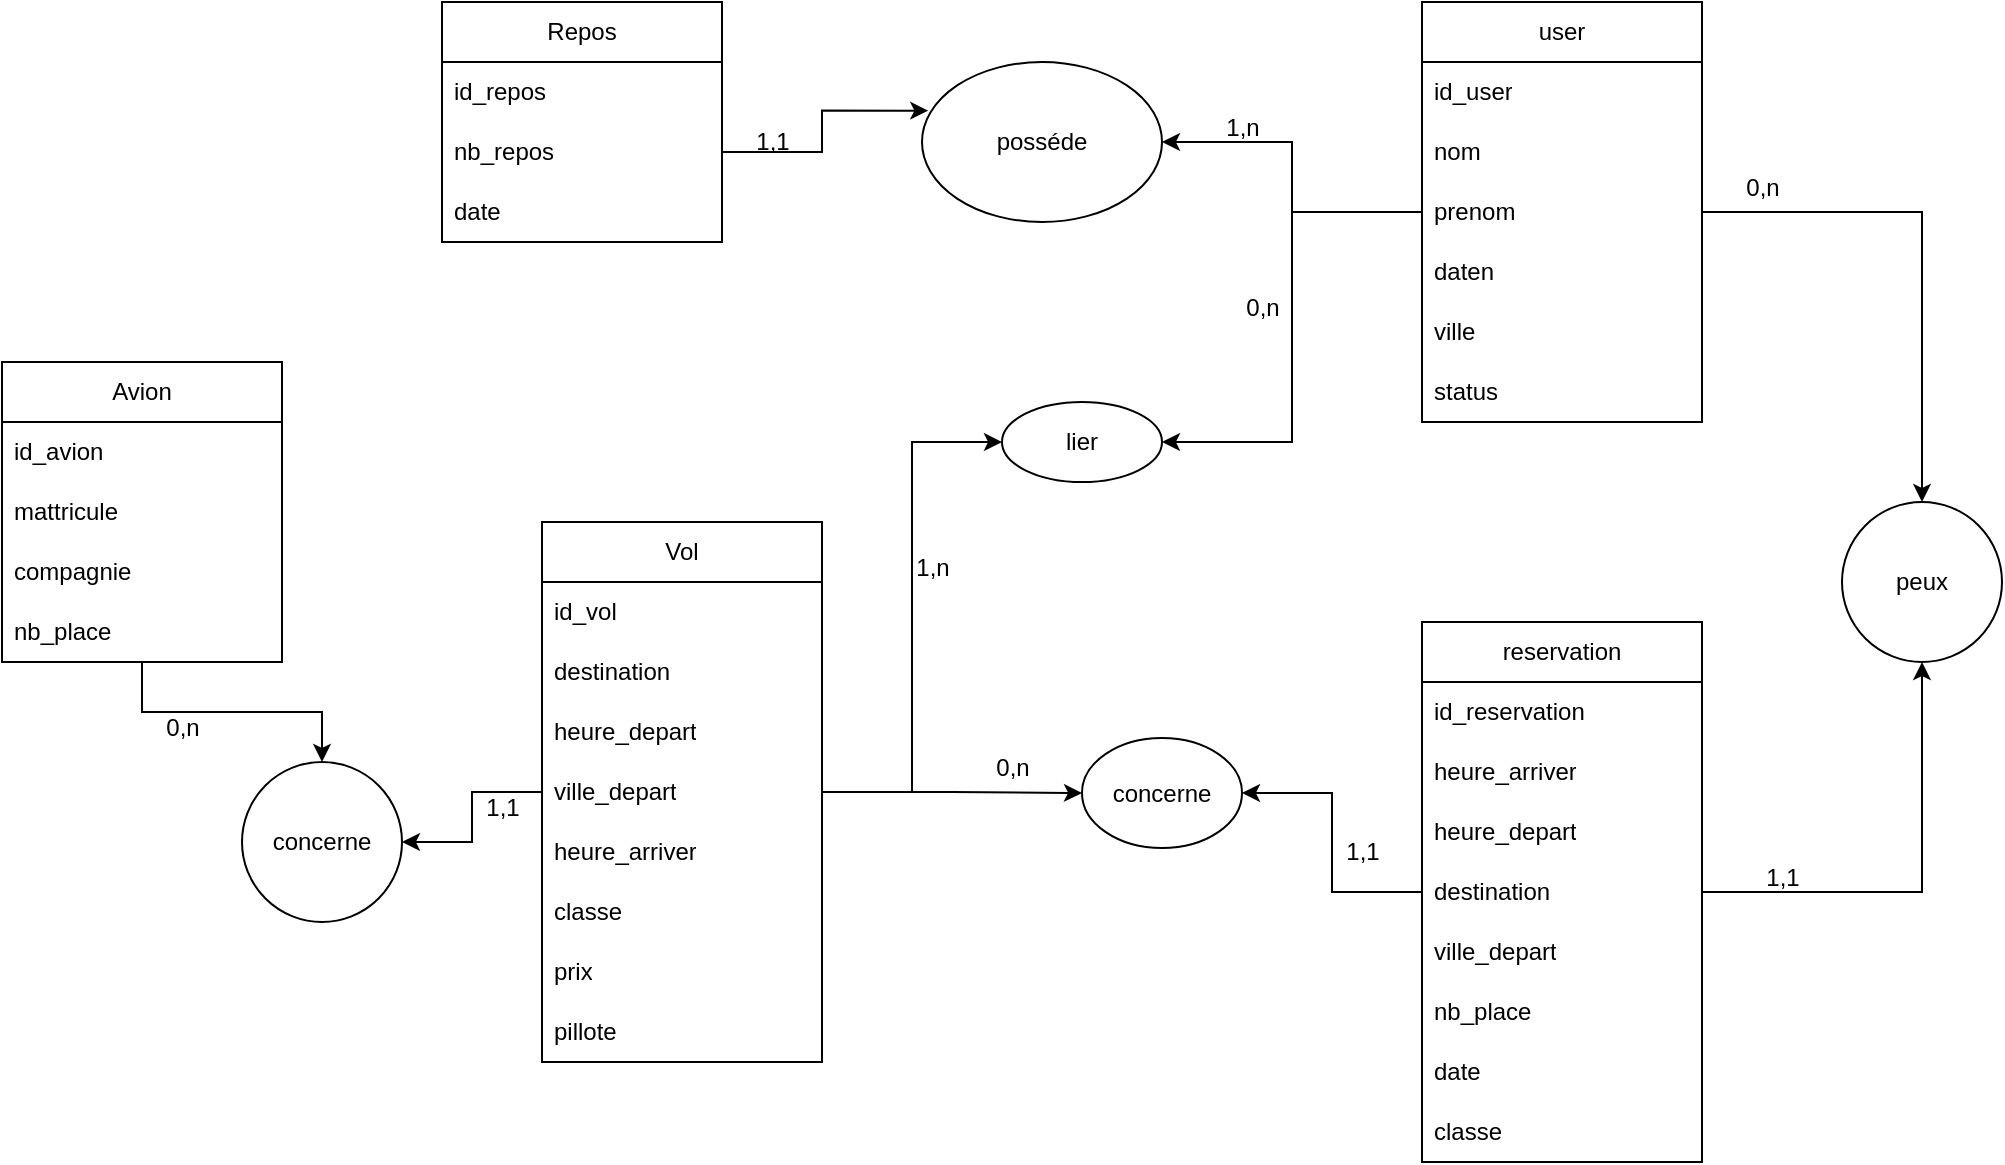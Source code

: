 <mxfile version="23.1.2" type="device">
  <diagram name="Page-1" id="h8wRCoss5eHn8DFZlPim">
    <mxGraphModel dx="1176" dy="520" grid="1" gridSize="10" guides="1" tooltips="1" connect="1" arrows="1" fold="1" page="1" pageScale="1" pageWidth="1169" pageHeight="827" math="0" shadow="0">
      <root>
        <mxCell id="0" />
        <mxCell id="1" parent="0" />
        <mxCell id="2HsgfNifIPtprVRgNpqf-25" style="edgeStyle=orthogonalEdgeStyle;rounded=0;orthogonalLoop=1;jettySize=auto;html=1;entryX=1;entryY=0.5;entryDx=0;entryDy=0;" edge="1" parent="1" source="2HsgfNifIPtprVRgNpqf-1" target="2HsgfNifIPtprVRgNpqf-23">
          <mxGeometry relative="1" as="geometry" />
        </mxCell>
        <mxCell id="2HsgfNifIPtprVRgNpqf-27" value="" style="edgeStyle=orthogonalEdgeStyle;rounded=0;orthogonalLoop=1;jettySize=auto;html=1;" edge="1" parent="1" source="2HsgfNifIPtprVRgNpqf-1" target="2HsgfNifIPtprVRgNpqf-26">
          <mxGeometry relative="1" as="geometry" />
        </mxCell>
        <mxCell id="2HsgfNifIPtprVRgNpqf-39" value="" style="edgeStyle=orthogonalEdgeStyle;rounded=0;orthogonalLoop=1;jettySize=auto;html=1;" edge="1" parent="1" source="2HsgfNifIPtprVRgNpqf-1" target="2HsgfNifIPtprVRgNpqf-38">
          <mxGeometry relative="1" as="geometry" />
        </mxCell>
        <mxCell id="2HsgfNifIPtprVRgNpqf-1" value="user" style="swimlane;fontStyle=0;childLayout=stackLayout;horizontal=1;startSize=30;horizontalStack=0;resizeParent=1;resizeParentMax=0;resizeLast=0;collapsible=1;marginBottom=0;whiteSpace=wrap;html=1;" vertex="1" parent="1">
          <mxGeometry x="730" y="40" width="140" height="210" as="geometry" />
        </mxCell>
        <mxCell id="2HsgfNifIPtprVRgNpqf-11" value="id_user" style="text;strokeColor=none;fillColor=none;align=left;verticalAlign=middle;spacingLeft=4;spacingRight=4;overflow=hidden;points=[[0,0.5],[1,0.5]];portConstraint=eastwest;rotatable=0;whiteSpace=wrap;html=1;" vertex="1" parent="2HsgfNifIPtprVRgNpqf-1">
          <mxGeometry y="30" width="140" height="30" as="geometry" />
        </mxCell>
        <mxCell id="2HsgfNifIPtprVRgNpqf-2" value="nom" style="text;strokeColor=none;fillColor=none;align=left;verticalAlign=middle;spacingLeft=4;spacingRight=4;overflow=hidden;points=[[0,0.5],[1,0.5]];portConstraint=eastwest;rotatable=0;whiteSpace=wrap;html=1;" vertex="1" parent="2HsgfNifIPtprVRgNpqf-1">
          <mxGeometry y="60" width="140" height="30" as="geometry" />
        </mxCell>
        <mxCell id="2HsgfNifIPtprVRgNpqf-3" value="prenom" style="text;strokeColor=none;fillColor=none;align=left;verticalAlign=middle;spacingLeft=4;spacingRight=4;overflow=hidden;points=[[0,0.5],[1,0.5]];portConstraint=eastwest;rotatable=0;whiteSpace=wrap;html=1;" vertex="1" parent="2HsgfNifIPtprVRgNpqf-1">
          <mxGeometry y="90" width="140" height="30" as="geometry" />
        </mxCell>
        <mxCell id="2HsgfNifIPtprVRgNpqf-4" value="daten" style="text;strokeColor=none;fillColor=none;align=left;verticalAlign=middle;spacingLeft=4;spacingRight=4;overflow=hidden;points=[[0,0.5],[1,0.5]];portConstraint=eastwest;rotatable=0;whiteSpace=wrap;html=1;" vertex="1" parent="2HsgfNifIPtprVRgNpqf-1">
          <mxGeometry y="120" width="140" height="30" as="geometry" />
        </mxCell>
        <mxCell id="2HsgfNifIPtprVRgNpqf-5" value="ville" style="text;strokeColor=none;fillColor=none;align=left;verticalAlign=middle;spacingLeft=4;spacingRight=4;overflow=hidden;points=[[0,0.5],[1,0.5]];portConstraint=eastwest;rotatable=0;whiteSpace=wrap;html=1;" vertex="1" parent="2HsgfNifIPtprVRgNpqf-1">
          <mxGeometry y="150" width="140" height="30" as="geometry" />
        </mxCell>
        <mxCell id="2HsgfNifIPtprVRgNpqf-6" value="status" style="text;strokeColor=none;fillColor=none;align=left;verticalAlign=middle;spacingLeft=4;spacingRight=4;overflow=hidden;points=[[0,0.5],[1,0.5]];portConstraint=eastwest;rotatable=0;whiteSpace=wrap;html=1;" vertex="1" parent="2HsgfNifIPtprVRgNpqf-1">
          <mxGeometry y="180" width="140" height="30" as="geometry" />
        </mxCell>
        <mxCell id="2HsgfNifIPtprVRgNpqf-28" style="edgeStyle=orthogonalEdgeStyle;rounded=0;orthogonalLoop=1;jettySize=auto;html=1;entryX=0.5;entryY=1;entryDx=0;entryDy=0;" edge="1" parent="1" source="2HsgfNifIPtprVRgNpqf-7" target="2HsgfNifIPtprVRgNpqf-26">
          <mxGeometry relative="1" as="geometry" />
        </mxCell>
        <mxCell id="2HsgfNifIPtprVRgNpqf-31" value="" style="edgeStyle=orthogonalEdgeStyle;rounded=0;orthogonalLoop=1;jettySize=auto;html=1;" edge="1" parent="1" source="2HsgfNifIPtprVRgNpqf-7" target="2HsgfNifIPtprVRgNpqf-30">
          <mxGeometry relative="1" as="geometry" />
        </mxCell>
        <mxCell id="2HsgfNifIPtprVRgNpqf-7" value="reservation" style="swimlane;fontStyle=0;childLayout=stackLayout;horizontal=1;startSize=30;horizontalStack=0;resizeParent=1;resizeParentMax=0;resizeLast=0;collapsible=1;marginBottom=0;whiteSpace=wrap;html=1;" vertex="1" parent="1">
          <mxGeometry x="730" y="350" width="140" height="270" as="geometry" />
        </mxCell>
        <mxCell id="2HsgfNifIPtprVRgNpqf-8" value="id_reservation" style="text;strokeColor=none;fillColor=none;align=left;verticalAlign=middle;spacingLeft=4;spacingRight=4;overflow=hidden;points=[[0,0.5],[1,0.5]];portConstraint=eastwest;rotatable=0;whiteSpace=wrap;html=1;" vertex="1" parent="2HsgfNifIPtprVRgNpqf-7">
          <mxGeometry y="30" width="140" height="30" as="geometry" />
        </mxCell>
        <mxCell id="2HsgfNifIPtprVRgNpqf-54" value="heure_arriver" style="text;strokeColor=none;fillColor=none;align=left;verticalAlign=middle;spacingLeft=4;spacingRight=4;overflow=hidden;points=[[0,0.5],[1,0.5]];portConstraint=eastwest;rotatable=0;whiteSpace=wrap;html=1;" vertex="1" parent="2HsgfNifIPtprVRgNpqf-7">
          <mxGeometry y="60" width="140" height="30" as="geometry" />
        </mxCell>
        <mxCell id="2HsgfNifIPtprVRgNpqf-53" value="heure_depart" style="text;strokeColor=none;fillColor=none;align=left;verticalAlign=middle;spacingLeft=4;spacingRight=4;overflow=hidden;points=[[0,0.5],[1,0.5]];portConstraint=eastwest;rotatable=0;whiteSpace=wrap;html=1;" vertex="1" parent="2HsgfNifIPtprVRgNpqf-7">
          <mxGeometry y="90" width="140" height="30" as="geometry" />
        </mxCell>
        <mxCell id="2HsgfNifIPtprVRgNpqf-55" value="destination" style="text;strokeColor=none;fillColor=none;align=left;verticalAlign=middle;spacingLeft=4;spacingRight=4;overflow=hidden;points=[[0,0.5],[1,0.5]];portConstraint=eastwest;rotatable=0;whiteSpace=wrap;html=1;" vertex="1" parent="2HsgfNifIPtprVRgNpqf-7">
          <mxGeometry y="120" width="140" height="30" as="geometry" />
        </mxCell>
        <mxCell id="2HsgfNifIPtprVRgNpqf-13" value="ville_depart" style="text;strokeColor=none;fillColor=none;align=left;verticalAlign=middle;spacingLeft=4;spacingRight=4;overflow=hidden;points=[[0,0.5],[1,0.5]];portConstraint=eastwest;rotatable=0;whiteSpace=wrap;html=1;" vertex="1" parent="2HsgfNifIPtprVRgNpqf-7">
          <mxGeometry y="150" width="140" height="30" as="geometry" />
        </mxCell>
        <mxCell id="2HsgfNifIPtprVRgNpqf-50" value="nb_place" style="text;strokeColor=none;fillColor=none;align=left;verticalAlign=middle;spacingLeft=4;spacingRight=4;overflow=hidden;points=[[0,0.5],[1,0.5]];portConstraint=eastwest;rotatable=0;whiteSpace=wrap;html=1;" vertex="1" parent="2HsgfNifIPtprVRgNpqf-7">
          <mxGeometry y="180" width="140" height="30" as="geometry" />
        </mxCell>
        <mxCell id="2HsgfNifIPtprVRgNpqf-18" value="date" style="text;strokeColor=none;fillColor=none;align=left;verticalAlign=middle;spacingLeft=4;spacingRight=4;overflow=hidden;points=[[0,0.5],[1,0.5]];portConstraint=eastwest;rotatable=0;whiteSpace=wrap;html=1;" vertex="1" parent="2HsgfNifIPtprVRgNpqf-7">
          <mxGeometry y="210" width="140" height="30" as="geometry" />
        </mxCell>
        <mxCell id="2HsgfNifIPtprVRgNpqf-52" value="classe" style="text;strokeColor=none;fillColor=none;align=left;verticalAlign=middle;spacingLeft=4;spacingRight=4;overflow=hidden;points=[[0,0.5],[1,0.5]];portConstraint=eastwest;rotatable=0;whiteSpace=wrap;html=1;" vertex="1" parent="2HsgfNifIPtprVRgNpqf-7">
          <mxGeometry y="240" width="140" height="30" as="geometry" />
        </mxCell>
        <mxCell id="2HsgfNifIPtprVRgNpqf-32" style="edgeStyle=orthogonalEdgeStyle;rounded=0;orthogonalLoop=1;jettySize=auto;html=1;entryX=0;entryY=0.5;entryDx=0;entryDy=0;" edge="1" parent="1" source="2HsgfNifIPtprVRgNpqf-19" target="2HsgfNifIPtprVRgNpqf-30">
          <mxGeometry relative="1" as="geometry" />
        </mxCell>
        <mxCell id="2HsgfNifIPtprVRgNpqf-40" style="edgeStyle=orthogonalEdgeStyle;rounded=0;orthogonalLoop=1;jettySize=auto;html=1;entryX=0;entryY=0.5;entryDx=0;entryDy=0;" edge="1" parent="1" source="2HsgfNifIPtprVRgNpqf-19" target="2HsgfNifIPtprVRgNpqf-38">
          <mxGeometry relative="1" as="geometry" />
        </mxCell>
        <mxCell id="2HsgfNifIPtprVRgNpqf-69" style="edgeStyle=orthogonalEdgeStyle;rounded=0;orthogonalLoop=1;jettySize=auto;html=1;entryX=1;entryY=0.5;entryDx=0;entryDy=0;" edge="1" parent="1" source="2HsgfNifIPtprVRgNpqf-19" target="2HsgfNifIPtprVRgNpqf-67">
          <mxGeometry relative="1" as="geometry" />
        </mxCell>
        <mxCell id="2HsgfNifIPtprVRgNpqf-19" value="Vol" style="swimlane;fontStyle=0;childLayout=stackLayout;horizontal=1;startSize=30;horizontalStack=0;resizeParent=1;resizeParentMax=0;resizeLast=0;collapsible=1;marginBottom=0;whiteSpace=wrap;html=1;" vertex="1" parent="1">
          <mxGeometry x="290" y="300" width="140" height="270" as="geometry" />
        </mxCell>
        <mxCell id="2HsgfNifIPtprVRgNpqf-20" value="id_vol" style="text;strokeColor=none;fillColor=none;align=left;verticalAlign=middle;spacingLeft=4;spacingRight=4;overflow=hidden;points=[[0,0.5],[1,0.5]];portConstraint=eastwest;rotatable=0;whiteSpace=wrap;html=1;" vertex="1" parent="2HsgfNifIPtprVRgNpqf-19">
          <mxGeometry y="30" width="140" height="30" as="geometry" />
        </mxCell>
        <mxCell id="2HsgfNifIPtprVRgNpqf-9" value="destination" style="text;strokeColor=none;fillColor=none;align=left;verticalAlign=middle;spacingLeft=4;spacingRight=4;overflow=hidden;points=[[0,0.5],[1,0.5]];portConstraint=eastwest;rotatable=0;whiteSpace=wrap;html=1;" vertex="1" parent="2HsgfNifIPtprVRgNpqf-19">
          <mxGeometry y="60" width="140" height="30" as="geometry" />
        </mxCell>
        <mxCell id="2HsgfNifIPtprVRgNpqf-10" value="heure_depart" style="text;strokeColor=none;fillColor=none;align=left;verticalAlign=middle;spacingLeft=4;spacingRight=4;overflow=hidden;points=[[0,0.5],[1,0.5]];portConstraint=eastwest;rotatable=0;whiteSpace=wrap;html=1;" vertex="1" parent="2HsgfNifIPtprVRgNpqf-19">
          <mxGeometry y="90" width="140" height="30" as="geometry" />
        </mxCell>
        <mxCell id="2HsgfNifIPtprVRgNpqf-56" value="ville_depart" style="text;strokeColor=none;fillColor=none;align=left;verticalAlign=middle;spacingLeft=4;spacingRight=4;overflow=hidden;points=[[0,0.5],[1,0.5]];portConstraint=eastwest;rotatable=0;whiteSpace=wrap;html=1;" vertex="1" parent="2HsgfNifIPtprVRgNpqf-19">
          <mxGeometry y="120" width="140" height="30" as="geometry" />
        </mxCell>
        <mxCell id="2HsgfNifIPtprVRgNpqf-12" value="heure_arriver" style="text;strokeColor=none;fillColor=none;align=left;verticalAlign=middle;spacingLeft=4;spacingRight=4;overflow=hidden;points=[[0,0.5],[1,0.5]];portConstraint=eastwest;rotatable=0;whiteSpace=wrap;html=1;" vertex="1" parent="2HsgfNifIPtprVRgNpqf-19">
          <mxGeometry y="150" width="140" height="30" as="geometry" />
        </mxCell>
        <mxCell id="2HsgfNifIPtprVRgNpqf-51" value="classe" style="text;strokeColor=none;fillColor=none;align=left;verticalAlign=middle;spacingLeft=4;spacingRight=4;overflow=hidden;points=[[0,0.5],[1,0.5]];portConstraint=eastwest;rotatable=0;whiteSpace=wrap;html=1;" vertex="1" parent="2HsgfNifIPtprVRgNpqf-19">
          <mxGeometry y="180" width="140" height="30" as="geometry" />
        </mxCell>
        <mxCell id="2HsgfNifIPtprVRgNpqf-22" value="prix" style="text;strokeColor=none;fillColor=none;align=left;verticalAlign=middle;spacingLeft=4;spacingRight=4;overflow=hidden;points=[[0,0.5],[1,0.5]];portConstraint=eastwest;rotatable=0;whiteSpace=wrap;html=1;" vertex="1" parent="2HsgfNifIPtprVRgNpqf-19">
          <mxGeometry y="210" width="140" height="30" as="geometry" />
        </mxCell>
        <mxCell id="2HsgfNifIPtprVRgNpqf-37" value="pillote" style="text;strokeColor=none;fillColor=none;align=left;verticalAlign=middle;spacingLeft=4;spacingRight=4;overflow=hidden;points=[[0,0.5],[1,0.5]];portConstraint=eastwest;rotatable=0;whiteSpace=wrap;html=1;" vertex="1" parent="2HsgfNifIPtprVRgNpqf-19">
          <mxGeometry y="240" width="140" height="30" as="geometry" />
        </mxCell>
        <mxCell id="2HsgfNifIPtprVRgNpqf-14" value="Repos" style="swimlane;fontStyle=0;childLayout=stackLayout;horizontal=1;startSize=30;horizontalStack=0;resizeParent=1;resizeParentMax=0;resizeLast=0;collapsible=1;marginBottom=0;whiteSpace=wrap;html=1;" vertex="1" parent="1">
          <mxGeometry x="240" y="40" width="140" height="120" as="geometry" />
        </mxCell>
        <mxCell id="2HsgfNifIPtprVRgNpqf-15" value="id_repos" style="text;strokeColor=none;fillColor=none;align=left;verticalAlign=middle;spacingLeft=4;spacingRight=4;overflow=hidden;points=[[0,0.5],[1,0.5]];portConstraint=eastwest;rotatable=0;whiteSpace=wrap;html=1;" vertex="1" parent="2HsgfNifIPtprVRgNpqf-14">
          <mxGeometry y="30" width="140" height="30" as="geometry" />
        </mxCell>
        <mxCell id="2HsgfNifIPtprVRgNpqf-16" value="nb_repos" style="text;strokeColor=none;fillColor=none;align=left;verticalAlign=middle;spacingLeft=4;spacingRight=4;overflow=hidden;points=[[0,0.5],[1,0.5]];portConstraint=eastwest;rotatable=0;whiteSpace=wrap;html=1;" vertex="1" parent="2HsgfNifIPtprVRgNpqf-14">
          <mxGeometry y="60" width="140" height="30" as="geometry" />
        </mxCell>
        <mxCell id="2HsgfNifIPtprVRgNpqf-17" value="date" style="text;strokeColor=none;fillColor=none;align=left;verticalAlign=middle;spacingLeft=4;spacingRight=4;overflow=hidden;points=[[0,0.5],[1,0.5]];portConstraint=eastwest;rotatable=0;whiteSpace=wrap;html=1;" vertex="1" parent="2HsgfNifIPtprVRgNpqf-14">
          <mxGeometry y="90" width="140" height="30" as="geometry" />
        </mxCell>
        <mxCell id="2HsgfNifIPtprVRgNpqf-23" value="posséde" style="ellipse;whiteSpace=wrap;html=1;" vertex="1" parent="1">
          <mxGeometry x="480" y="70" width="120" height="80" as="geometry" />
        </mxCell>
        <mxCell id="2HsgfNifIPtprVRgNpqf-24" style="edgeStyle=orthogonalEdgeStyle;rounded=0;orthogonalLoop=1;jettySize=auto;html=1;entryX=0.026;entryY=0.304;entryDx=0;entryDy=0;entryPerimeter=0;" edge="1" parent="1" source="2HsgfNifIPtprVRgNpqf-16" target="2HsgfNifIPtprVRgNpqf-23">
          <mxGeometry relative="1" as="geometry" />
        </mxCell>
        <mxCell id="2HsgfNifIPtprVRgNpqf-26" value="peux" style="ellipse;whiteSpace=wrap;html=1;fontStyle=0;startSize=30;" vertex="1" parent="1">
          <mxGeometry x="940" y="290" width="80" height="80" as="geometry" />
        </mxCell>
        <mxCell id="2HsgfNifIPtprVRgNpqf-30" value="concerne" style="ellipse;whiteSpace=wrap;html=1;fontStyle=0;startSize=30;" vertex="1" parent="1">
          <mxGeometry x="560" y="408" width="80" height="55" as="geometry" />
        </mxCell>
        <mxCell id="2HsgfNifIPtprVRgNpqf-38" value="lier" style="ellipse;whiteSpace=wrap;html=1;fontStyle=0;startSize=30;" vertex="1" parent="1">
          <mxGeometry x="520" y="240" width="80" height="40" as="geometry" />
        </mxCell>
        <mxCell id="2HsgfNifIPtprVRgNpqf-41" value="1,1" style="text;html=1;align=center;verticalAlign=middle;resizable=0;points=[];autosize=1;strokeColor=none;fillColor=none;" vertex="1" parent="1">
          <mxGeometry x="385" y="95" width="40" height="30" as="geometry" />
        </mxCell>
        <mxCell id="2HsgfNifIPtprVRgNpqf-43" value="1,n" style="text;html=1;align=center;verticalAlign=middle;resizable=0;points=[];autosize=1;strokeColor=none;fillColor=none;" vertex="1" parent="1">
          <mxGeometry x="620" y="88" width="40" height="30" as="geometry" />
        </mxCell>
        <mxCell id="2HsgfNifIPtprVRgNpqf-44" value="0,n" style="text;html=1;align=center;verticalAlign=middle;resizable=0;points=[];autosize=1;strokeColor=none;fillColor=none;" vertex="1" parent="1">
          <mxGeometry x="630" y="178" width="40" height="30" as="geometry" />
        </mxCell>
        <mxCell id="2HsgfNifIPtprVRgNpqf-45" value="1,n" style="text;html=1;align=center;verticalAlign=middle;resizable=0;points=[];autosize=1;strokeColor=none;fillColor=none;" vertex="1" parent="1">
          <mxGeometry x="465" y="308" width="40" height="30" as="geometry" />
        </mxCell>
        <mxCell id="2HsgfNifIPtprVRgNpqf-46" value="0,n" style="text;html=1;align=center;verticalAlign=middle;resizable=0;points=[];autosize=1;strokeColor=none;fillColor=none;" vertex="1" parent="1">
          <mxGeometry x="505" y="408" width="40" height="30" as="geometry" />
        </mxCell>
        <mxCell id="2HsgfNifIPtprVRgNpqf-47" value="1,1" style="text;html=1;align=center;verticalAlign=middle;resizable=0;points=[];autosize=1;strokeColor=none;fillColor=none;" vertex="1" parent="1">
          <mxGeometry x="680" y="450" width="40" height="30" as="geometry" />
        </mxCell>
        <mxCell id="2HsgfNifIPtprVRgNpqf-48" value="0,n" style="text;html=1;align=center;verticalAlign=middle;resizable=0;points=[];autosize=1;strokeColor=none;fillColor=none;" vertex="1" parent="1">
          <mxGeometry x="880" y="118" width="40" height="30" as="geometry" />
        </mxCell>
        <mxCell id="2HsgfNifIPtprVRgNpqf-49" value="1,1" style="text;html=1;align=center;verticalAlign=middle;resizable=0;points=[];autosize=1;strokeColor=none;fillColor=none;" vertex="1" parent="1">
          <mxGeometry x="890" y="463" width="40" height="30" as="geometry" />
        </mxCell>
        <mxCell id="2HsgfNifIPtprVRgNpqf-68" value="" style="edgeStyle=orthogonalEdgeStyle;rounded=0;orthogonalLoop=1;jettySize=auto;html=1;" edge="1" parent="1" source="2HsgfNifIPtprVRgNpqf-57" target="2HsgfNifIPtprVRgNpqf-67">
          <mxGeometry relative="1" as="geometry" />
        </mxCell>
        <mxCell id="2HsgfNifIPtprVRgNpqf-57" value="Avion" style="swimlane;fontStyle=0;childLayout=stackLayout;horizontal=1;startSize=30;horizontalStack=0;resizeParent=1;resizeParentMax=0;resizeLast=0;collapsible=1;marginBottom=0;whiteSpace=wrap;html=1;" vertex="1" parent="1">
          <mxGeometry x="20" y="220" width="140" height="150" as="geometry" />
        </mxCell>
        <mxCell id="2HsgfNifIPtprVRgNpqf-58" value="id_avion" style="text;strokeColor=none;fillColor=none;align=left;verticalAlign=middle;spacingLeft=4;spacingRight=4;overflow=hidden;points=[[0,0.5],[1,0.5]];portConstraint=eastwest;rotatable=0;whiteSpace=wrap;html=1;" vertex="1" parent="2HsgfNifIPtprVRgNpqf-57">
          <mxGeometry y="30" width="140" height="30" as="geometry" />
        </mxCell>
        <mxCell id="2HsgfNifIPtprVRgNpqf-59" value="mattricule" style="text;strokeColor=none;fillColor=none;align=left;verticalAlign=middle;spacingLeft=4;spacingRight=4;overflow=hidden;points=[[0,0.5],[1,0.5]];portConstraint=eastwest;rotatable=0;whiteSpace=wrap;html=1;" vertex="1" parent="2HsgfNifIPtprVRgNpqf-57">
          <mxGeometry y="60" width="140" height="30" as="geometry" />
        </mxCell>
        <mxCell id="2HsgfNifIPtprVRgNpqf-60" value="compagnie" style="text;strokeColor=none;fillColor=none;align=left;verticalAlign=middle;spacingLeft=4;spacingRight=4;overflow=hidden;points=[[0,0.5],[1,0.5]];portConstraint=eastwest;rotatable=0;whiteSpace=wrap;html=1;" vertex="1" parent="2HsgfNifIPtprVRgNpqf-57">
          <mxGeometry y="90" width="140" height="30" as="geometry" />
        </mxCell>
        <mxCell id="2HsgfNifIPtprVRgNpqf-65" value="nb_place" style="text;strokeColor=none;fillColor=none;align=left;verticalAlign=middle;spacingLeft=4;spacingRight=4;overflow=hidden;points=[[0,0.5],[1,0.5]];portConstraint=eastwest;rotatable=0;whiteSpace=wrap;html=1;" vertex="1" parent="2HsgfNifIPtprVRgNpqf-57">
          <mxGeometry y="120" width="140" height="30" as="geometry" />
        </mxCell>
        <mxCell id="2HsgfNifIPtprVRgNpqf-67" value="concerne" style="ellipse;whiteSpace=wrap;html=1;fontStyle=0;startSize=30;" vertex="1" parent="1">
          <mxGeometry x="140" y="420" width="80" height="80" as="geometry" />
        </mxCell>
        <mxCell id="2HsgfNifIPtprVRgNpqf-70" value="0,n" style="text;html=1;align=center;verticalAlign=middle;resizable=0;points=[];autosize=1;strokeColor=none;fillColor=none;" vertex="1" parent="1">
          <mxGeometry x="90" y="388" width="40" height="30" as="geometry" />
        </mxCell>
        <mxCell id="2HsgfNifIPtprVRgNpqf-71" value="1,1" style="text;html=1;align=center;verticalAlign=middle;resizable=0;points=[];autosize=1;strokeColor=none;fillColor=none;" vertex="1" parent="1">
          <mxGeometry x="250" y="428" width="40" height="30" as="geometry" />
        </mxCell>
      </root>
    </mxGraphModel>
  </diagram>
</mxfile>
